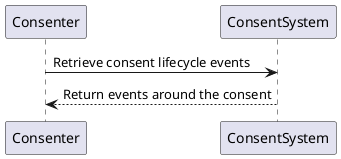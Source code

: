@startuml
Consenter -> ConsentSystem: Retrieve consent lifecycle events
ConsentSystem --> Consenter: Return events around the consent
@enduml
